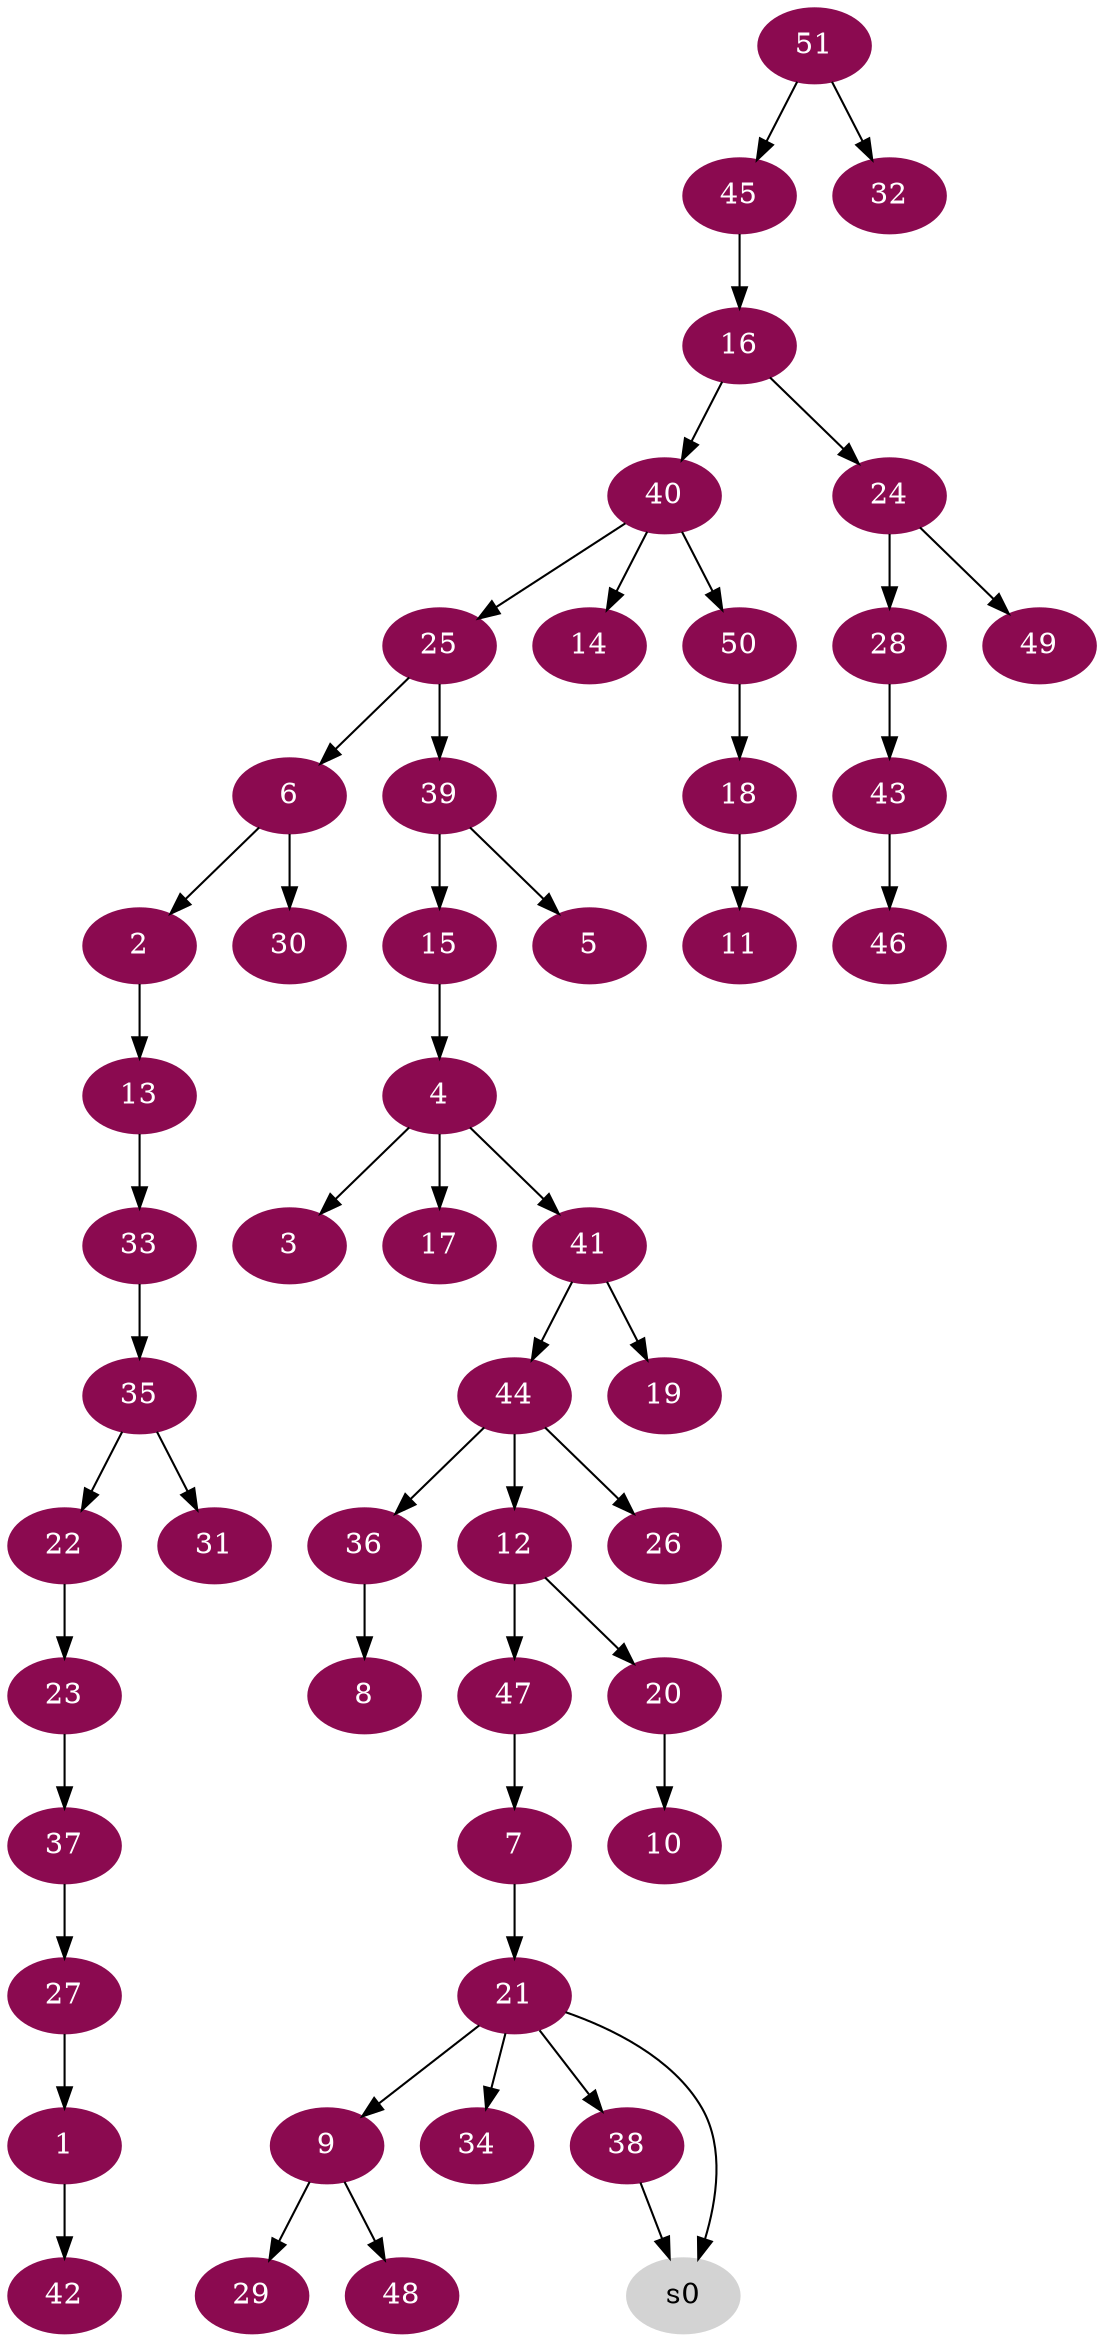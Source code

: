 digraph G {
node [color=deeppink4, style=filled, fontcolor=white];
27 -> 1;
6 -> 2;
4 -> 3;
15 -> 4;
39 -> 5;
25 -> 6;
47 -> 7;
36 -> 8;
21 -> 9;
20 -> 10;
18 -> 11;
44 -> 12;
2 -> 13;
40 -> 14;
39 -> 15;
45 -> 16;
4 -> 17;
50 -> 18;
41 -> 19;
12 -> 20;
7 -> 21;
35 -> 22;
22 -> 23;
16 -> 24;
40 -> 25;
44 -> 26;
37 -> 27;
24 -> 28;
9 -> 29;
6 -> 30;
35 -> 31;
51 -> 32;
13 -> 33;
21 -> 34;
33 -> 35;
44 -> 36;
23 -> 37;
21 -> 38;
25 -> 39;
16 -> 40;
4 -> 41;
1 -> 42;
28 -> 43;
41 -> 44;
51 -> 45;
43 -> 46;
12 -> 47;
9 -> 48;
24 -> 49;
40 -> 50;
node [color=lightgrey, style=filled, fontcolor=black];
21 -> s0;
38 -> s0;
}
